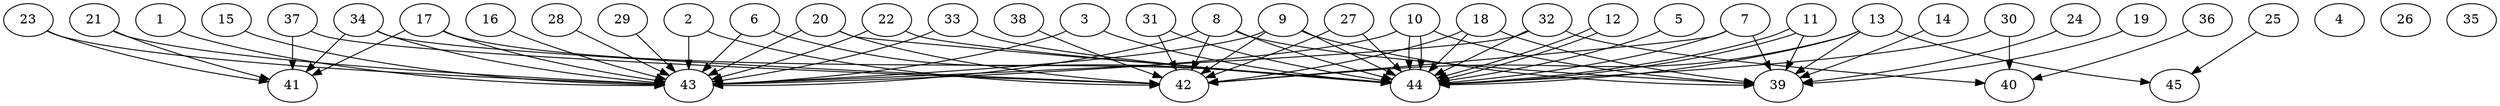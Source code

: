 // DAG automatically generated by daggen at Thu Oct  3 14:07:23 2019
// ./daggen --dot -n 45 --ccr 0.4 --fat 0.9 --regular 0.5 --density 0.6 --mindata 5242880 --maxdata 52428800 
digraph G {
  1 [size="30054400", alpha="0.08", expect_size="12021760"] 
  1 -> 43 [size ="12021760"]
  2 [size="19276800", alpha="0.03", expect_size="7710720"] 
  2 -> 42 [size ="7710720"]
  2 -> 43 [size ="7710720"]
  3 [size="112980480", alpha="0.07", expect_size="45192192"] 
  3 -> 43 [size ="45192192"]
  3 -> 44 [size ="45192192"]
  4 [size="86568960", alpha="0.09", expect_size="34627584"] 
  5 [size="38412800", alpha="0.18", expect_size="15365120"] 
  5 -> 44 [size ="15365120"]
  6 [size="129512960", alpha="0.02", expect_size="51805184"] 
  6 -> 43 [size ="51805184"]
  6 -> 44 [size ="51805184"]
  7 [size="87121920", alpha="0.11", expect_size="34848768"] 
  7 -> 39 [size ="34848768"]
  7 -> 42 [size ="34848768"]
  7 -> 44 [size ="34848768"]
  8 [size="71616000", alpha="0.17", expect_size="28646400"] 
  8 -> 39 [size ="28646400"]
  8 -> 42 [size ="28646400"]
  8 -> 43 [size ="28646400"]
  8 -> 44 [size ="28646400"]
  9 [size="32965120", alpha="0.13", expect_size="13186048"] 
  9 -> 39 [size ="13186048"]
  9 -> 42 [size ="13186048"]
  9 -> 43 [size ="13186048"]
  9 -> 44 [size ="13186048"]
  10 [size="97943040", alpha="0.09", expect_size="39177216"] 
  10 -> 39 [size ="39177216"]
  10 -> 43 [size ="39177216"]
  10 -> 44 [size ="39177216"]
  10 -> 44 [size ="39177216"]
  11 [size="15024640", alpha="0.08", expect_size="6009856"] 
  11 -> 39 [size ="6009856"]
  11 -> 44 [size ="6009856"]
  11 -> 44 [size ="6009856"]
  12 [size="64527360", alpha="0.04", expect_size="25810944"] 
  12 -> 44 [size ="25810944"]
  12 -> 44 [size ="25810944"]
  13 [size="82316800", alpha="0.11", expect_size="32926720"] 
  13 -> 39 [size ="32926720"]
  13 -> 42 [size ="32926720"]
  13 -> 44 [size ="32926720"]
  13 -> 45 [size ="32926720"]
  14 [size="121845760", alpha="0.14", expect_size="48738304"] 
  14 -> 39 [size ="48738304"]
  15 [size="58434560", alpha="0.12", expect_size="23373824"] 
  15 -> 43 [size ="23373824"]
  16 [size="47009280", alpha="0.09", expect_size="18803712"] 
  16 -> 43 [size ="18803712"]
  17 [size="58383360", alpha="0.04", expect_size="23353344"] 
  17 -> 41 [size ="23353344"]
  17 -> 43 [size ="23353344"]
  17 -> 44 [size ="23353344"]
  18 [size="123192320", alpha="0.01", expect_size="49276928"] 
  18 -> 39 [size ="49276928"]
  18 -> 42 [size ="49276928"]
  18 -> 44 [size ="49276928"]
  19 [size="105282560", alpha="0.13", expect_size="42113024"] 
  19 -> 39 [size ="42113024"]
  20 [size="64760320", alpha="0.10", expect_size="25904128"] 
  20 -> 42 [size ="25904128"]
  20 -> 43 [size ="25904128"]
  20 -> 44 [size ="25904128"]
  21 [size="117219840", alpha="0.09", expect_size="46887936"] 
  21 -> 41 [size ="46887936"]
  21 -> 43 [size ="46887936"]
  22 [size="48199680", alpha="0.10", expect_size="19279872"] 
  22 -> 43 [size ="19279872"]
  22 -> 44 [size ="19279872"]
  23 [size="73085440", alpha="0.07", expect_size="29234176"] 
  23 -> 41 [size ="29234176"]
  23 -> 43 [size ="29234176"]
  24 [size="21470720", alpha="0.17", expect_size="8588288"] 
  24 -> 39 [size ="8588288"]
  25 [size="101818880", alpha="0.12", expect_size="40727552"] 
  25 -> 45 [size ="40727552"]
  26 [size="53614080", alpha="0.06", expect_size="21445632"] 
  27 [size="103795200", alpha="0.12", expect_size="41518080"] 
  27 -> 42 [size ="41518080"]
  27 -> 44 [size ="41518080"]
  28 [size="124979200", alpha="0.09", expect_size="49991680"] 
  28 -> 43 [size ="49991680"]
  29 [size="13153280", alpha="0.09", expect_size="5261312"] 
  29 -> 43 [size ="5261312"]
  30 [size="88808960", alpha="0.03", expect_size="35523584"] 
  30 -> 40 [size ="35523584"]
  30 -> 44 [size ="35523584"]
  31 [size="27066880", alpha="0.17", expect_size="10826752"] 
  31 -> 42 [size ="10826752"]
  31 -> 44 [size ="10826752"]
  32 [size="80801280", alpha="0.01", expect_size="32320512"] 
  32 -> 40 [size ="32320512"]
  32 -> 43 [size ="32320512"]
  32 -> 44 [size ="32320512"]
  33 [size="20254720", alpha="0.16", expect_size="8101888"] 
  33 -> 43 [size ="8101888"]
  33 -> 44 [size ="8101888"]
  34 [size="63267840", alpha="0.09", expect_size="25307136"] 
  34 -> 41 [size ="25307136"]
  34 -> 42 [size ="25307136"]
  34 -> 43 [size ="25307136"]
  35 [size="47370240", alpha="0.10", expect_size="18948096"] 
  36 [size="115840000", alpha="0.17", expect_size="46336000"] 
  36 -> 40 [size ="46336000"]
  37 [size="31185920", alpha="0.12", expect_size="12474368"] 
  37 -> 41 [size ="12474368"]
  37 -> 42 [size ="12474368"]
  38 [size="103354880", alpha="0.05", expect_size="41341952"] 
  38 -> 42 [size ="41341952"]
  39 [size="36963840", alpha="0.14", expect_size="14785536"] 
  40 [size="87800320", alpha="0.12", expect_size="35120128"] 
  41 [size="104773120", alpha="0.07", expect_size="41909248"] 
  42 [size="89799680", alpha="0.08", expect_size="35919872"] 
  43 [size="94302720", alpha="0.20", expect_size="37721088"] 
  44 [size="69521920", alpha="0.12", expect_size="27808768"] 
  45 [size="124203520", alpha="0.00", expect_size="49681408"] 
}

